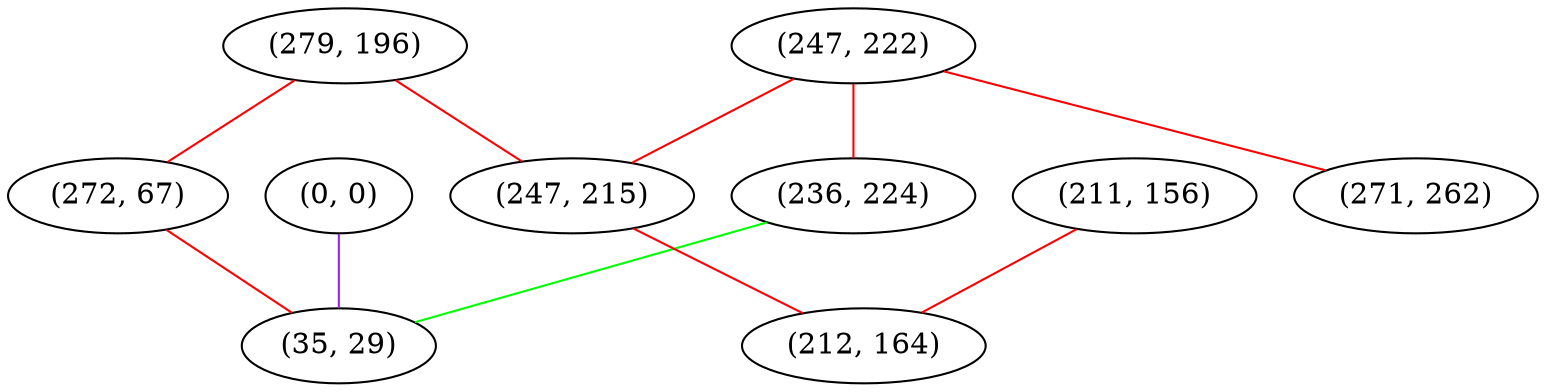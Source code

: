 graph "" {
"(279, 196)";
"(247, 222)";
"(0, 0)";
"(211, 156)";
"(236, 224)";
"(272, 67)";
"(247, 215)";
"(271, 262)";
"(35, 29)";
"(212, 164)";
"(279, 196)" -- "(272, 67)"  [color=red, key=0, weight=1];
"(279, 196)" -- "(247, 215)"  [color=red, key=0, weight=1];
"(247, 222)" -- "(271, 262)"  [color=red, key=0, weight=1];
"(247, 222)" -- "(247, 215)"  [color=red, key=0, weight=1];
"(247, 222)" -- "(236, 224)"  [color=red, key=0, weight=1];
"(0, 0)" -- "(35, 29)"  [color=purple, key=0, weight=4];
"(211, 156)" -- "(212, 164)"  [color=red, key=0, weight=1];
"(236, 224)" -- "(35, 29)"  [color=green, key=0, weight=2];
"(272, 67)" -- "(35, 29)"  [color=red, key=0, weight=1];
"(247, 215)" -- "(212, 164)"  [color=red, key=0, weight=1];
}
